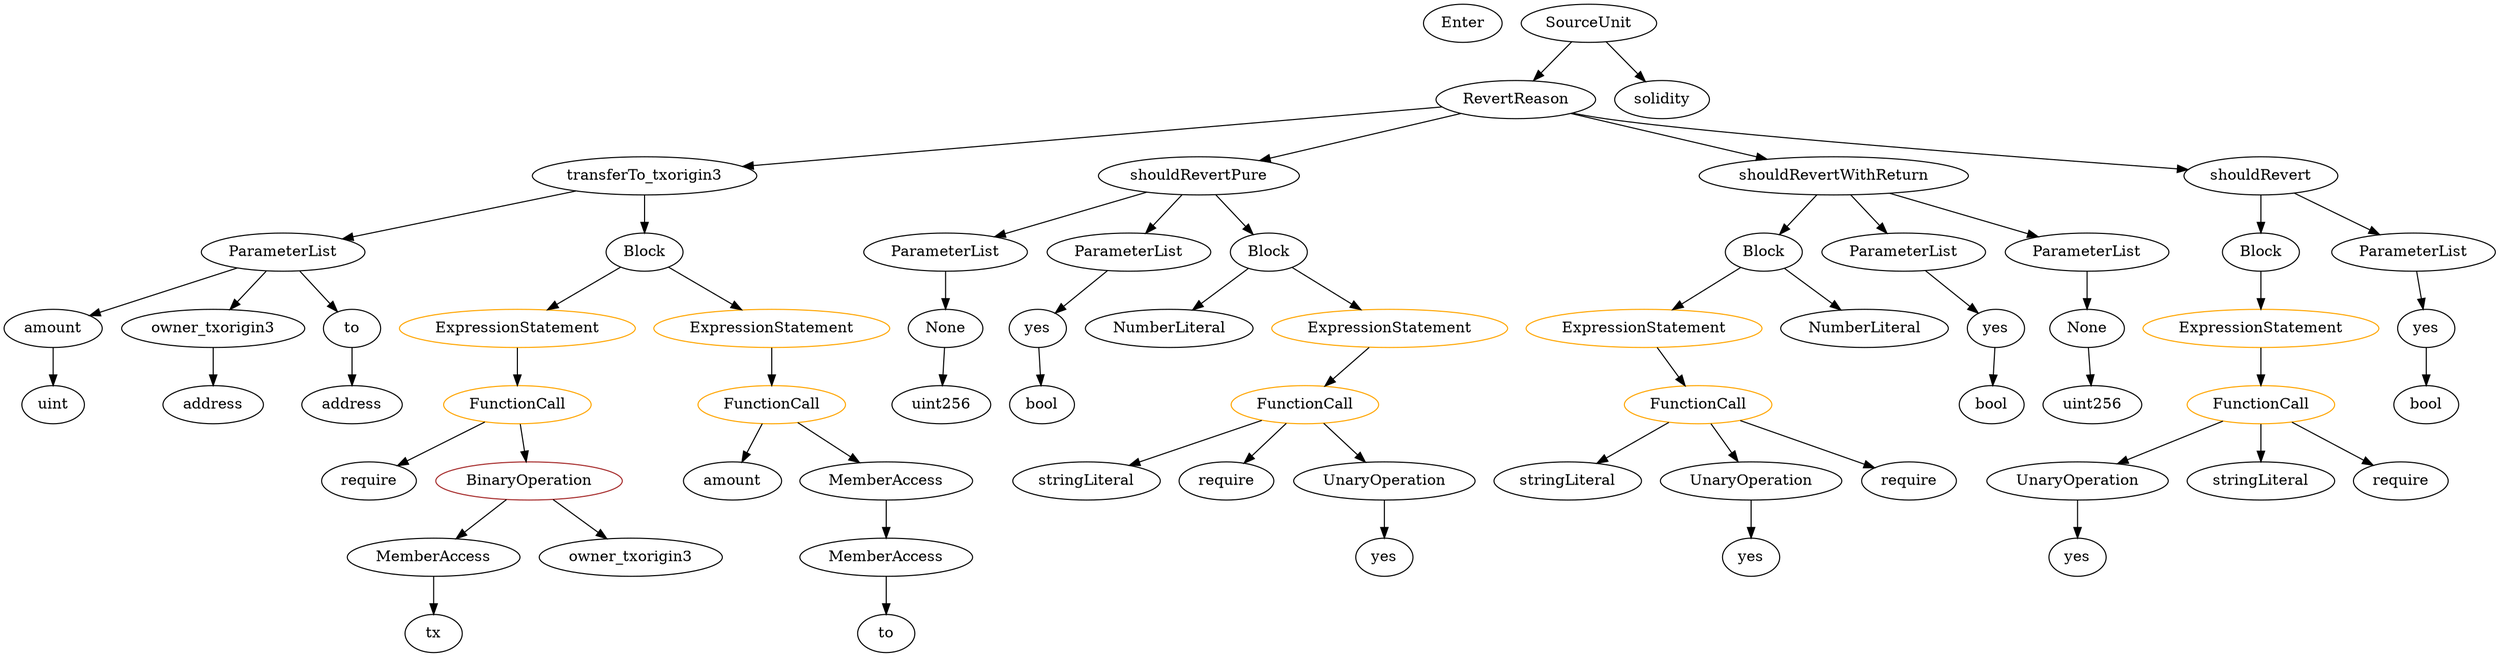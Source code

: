 strict digraph {
	graph [bb="0,0,1977.6,612"];
	node [label="\N"];
	Enter	[height=0.5,
		pos="1160.1,594",
		width=0.83628];
	UnaryOperation_Unnamed	[color=black,
		height=0.5,
		label=UnaryOperation,
		pos="1652.1,162",
		width=1.9452];
	Identifier_yes	[color=black,
		height=0.5,
		label=yes,
		pos="1652.1,90",
		width=0.75];
	UnaryOperation_Unnamed -> Identifier_yes	[pos="e,1652.1,108.1 1652.1,143.7 1652.1,136.41 1652.1,127.73 1652.1,119.54"];
	ElementaryTypeName_uint	[color=black,
		height=0.5,
		label=uint,
		pos="38.09,234",
		width=0.75];
	FunctionCall_Unnamed_4	[color=orange,
		height=0.5,
		label=FunctionCall,
		pos="1035.1,234",
		width=1.6125];
	stringLiteral_Unnamed_2	[color=black,
		height=0.5,
		label=stringLiteral,
		pos="865.09,162",
		width=1.5016];
	FunctionCall_Unnamed_4 -> stringLiteral_Unnamed_2	[pos="e,898.16,176.62 1001.1,219 974.55,208.07 937.46,192.8 908.72,180.97"];
	Identifier_require_3	[color=black,
		height=0.5,
		label=require,
		pos="973.09,162",
		width=1.0026];
	FunctionCall_Unnamed_4 -> Identifier_require_3	[pos="e,987.25,178.99 1020.4,216.41 1012.7,207.74 1003.2,196.97 994.68,187.38"];
	UnaryOperation_Unnamed_2	[color=black,
		height=0.5,
		label=UnaryOperation,
		pos="1097.1,162",
		width=1.9452];
	FunctionCall_Unnamed_4 -> UnaryOperation_Unnamed_2	[pos="e,1082.1,179.96 1049.8,216.41 1057.2,208.08 1066.3,197.8 1074.5,188.49"];
	ElementaryTypeName_bool_1	[color=black,
		height=0.5,
		label=bool,
		pos="1576.1,234",
		width=0.76697];
	FunctionCall_Unnamed	[color=orange,
		height=0.5,
		label=FunctionCall,
		pos="1794.1,234",
		width=1.6125];
	FunctionCall_Unnamed -> UnaryOperation_Unnamed	[pos="e,1683.1,178.31 1764,218.15 1743.5,208.04 1716,194.51 1693.5,183.39"];
	stringLiteral_Unnamed	[color=black,
		height=0.5,
		label=stringLiteral,
		pos="1794.1,162",
		width=1.5016];
	FunctionCall_Unnamed -> stringLiteral_Unnamed	[pos="e,1794.1,180.1 1794.1,215.7 1794.1,208.41 1794.1,199.73 1794.1,191.54"];
	Identifier_require	[color=black,
		height=0.5,
		label=require,
		pos="1902.1,162",
		width=1.0026];
	FunctionCall_Unnamed -> Identifier_require	[pos="e,1880.9,176.76 1818.3,217.29 1834,207.11 1854.6,193.77 1871.4,182.86"];
	Block_Unnamed	[color=black,
		height=0.5,
		label=Block,
		pos="1794.1,378",
		width=0.90558];
	ExpressionStatement_Unnamed	[color=orange,
		height=0.5,
		label=ExpressionStatement,
		pos="1794.1,306",
		width=2.458];
	Block_Unnamed -> ExpressionStatement_Unnamed	[pos="e,1794.1,324.1 1794.1,359.7 1794.1,352.41 1794.1,343.73 1794.1,335.54"];
	ElementaryTypeName_uint256_1	[color=black,
		height=0.5,
		label=uint256,
		pos="744.09,234",
		width=1.0442];
	Identifier_require_2	[color=black,
		height=0.5,
		label=require,
		pos="305.09,162",
		width=1.0026];
	Parameter_amount	[color=black,
		height=0.5,
		label=amount,
		pos="38.09,306",
		width=1.0581];
	Parameter_amount -> ElementaryTypeName_uint	[pos="e,38.09,252.1 38.09,287.7 38.09,280.41 38.09,271.73 38.09,263.54"];
	ExpressionStatement_Unnamed_2	[color=orange,
		height=0.5,
		label=ExpressionStatement,
		pos="414.09,306",
		width=2.458];
	FunctionCall_Unnamed_2	[color=orange,
		height=0.5,
		label=FunctionCall,
		pos="414.09,234",
		width=1.6125];
	ExpressionStatement_Unnamed_2 -> FunctionCall_Unnamed_2	[pos="e,414.09,252.1 414.09,287.7 414.09,280.41 414.09,271.73 414.09,263.54"];
	ContractDefinition_RevertReason	[color=black,
		height=0.5,
		label=RevertReason,
		pos="1201.1,522",
		width=1.7511];
	FunctionDefinition_transferTo_txorigin3	[color=black,
		height=0.5,
		label=transferTo_txorigin3,
		pos="511.09,450",
		width=2.4164];
	ContractDefinition_RevertReason -> FunctionDefinition_transferTo_txorigin3	[pos="e,587.87,458.79 1142.3,515.03 1020.9,502.72 742.15,474.44 599.19,459.94"];
	FunctionDefinition_shouldRevertPure	[color=black,
		height=0.5,
		label=shouldRevertPure,
		pos="943.09,450",
		width=2.1392];
	ContractDefinition_RevertReason -> FunctionDefinition_shouldRevertPure	[pos="e,992.02,464.27 1156.4,508.89 1114,497.37 1049.8,479.96 1002.9,467.24"];
	FunctionDefinition_shouldRevertWithReturn	[color=black,
		height=0.5,
		label=shouldRevertWithReturn,
		pos="1460.1,450",
		width=2.86];
	ContractDefinition_RevertReason -> FunctionDefinition_shouldRevertWithReturn	[pos="e,1406,465.63 1245.9,508.89 1287.1,497.77 1348.5,481.15 1395.1,468.57"];
	FunctionDefinition_shouldRevert	[color=black,
		height=0.5,
		label=shouldRevert,
		pos="1794.1,450",
		width=1.6679];
	ContractDefinition_RevertReason -> FunctionDefinition_shouldRevert	[pos="e,1737,455.86 1247,509.22 1255.6,507.27 1264.6,505.43 1273.1,504 1358.4,489.65 1604.9,467.33 1725.7,456.84"];
	ParameterList_Unnamed_3	[color=black,
		height=0.5,
		label=ParameterList,
		pos="223.09,378",
		width=1.7095];
	FunctionDefinition_transferTo_txorigin3 -> ParameterList_Unnamed_3	[pos="e,269.19,390.2 456.24,435.67 405.87,423.43 331.5,405.35 280.37,392.92"];
	Block_Unnamed_2	[color=black,
		height=0.5,
		label=Block,
		pos="511.09,378",
		width=0.90558];
	FunctionDefinition_transferTo_txorigin3 -> Block_Unnamed_2	[pos="e,511.09,396.1 511.09,431.7 511.09,424.41 511.09,415.73 511.09,407.54"];
	ElementaryTypeName_bool_2	[color=black,
		height=0.5,
		label=bool,
		pos="827.09,234",
		width=0.76697];
	Identifier_tx	[color=black,
		height=0.5,
		label=tx,
		pos="338.09,18",
		width=0.75];
	NumberLiteral_Unnamed_1	[color=black,
		height=0.5,
		label=NumberLiteral,
		pos="934.09,306",
		width=1.765];
	ElementaryTypeName_bool	[color=black,
		height=0.5,
		label=bool,
		pos="1927.1,234",
		width=0.76697];
	ExpressionStatement_Unnamed_4	[color=orange,
		height=0.5,
		label=ExpressionStatement,
		pos="1104.1,306",
		width=2.458];
	ExpressionStatement_Unnamed_4 -> FunctionCall_Unnamed_4	[pos="e,1051.2,251.31 1087.4,288.05 1078.9,279.42 1068.4,268.76 1059,259.27"];
	ExpressionStatement_Unnamed_1	[color=orange,
		height=0.5,
		label=ExpressionStatement,
		pos="1299.1,306",
		width=2.458];
	FunctionCall_Unnamed_1	[color=orange,
		height=0.5,
		label=FunctionCall,
		pos="1340.1,234",
		width=1.6125];
	ExpressionStatement_Unnamed_1 -> FunctionCall_Unnamed_1	[pos="e,1330.1,252.1 1309.2,287.7 1313.8,279.9 1319.3,270.51 1324.4,261.83"];
	Identifier_yes_1	[color=black,
		height=0.5,
		label=yes,
		pos="1381.1,90",
		width=0.75];
	NumberLiteral_Unnamed	[color=black,
		height=0.5,
		label=NumberLiteral,
		pos="1469.1,306",
		width=1.765];
	ParameterList_Unnamed_3 -> Parameter_amount	[pos="e,67.27,318.04 186.54,363.17 155.13,351.29 109.93,334.18 77.675,321.98"];
	Parameter_owner_txorigin3	[color=black,
		height=0.5,
		label=owner_txorigin3,
		pos="165.09,306",
		width=1.9729];
	ParameterList_Unnamed_3 -> Parameter_owner_txorigin3	[pos="e,179,323.79 209.05,360.05 202.21,351.8 193.84,341.7 186.25,332.54"];
	Parameter_to	[color=black,
		height=0.5,
		label=to,
		pos="281.09,306",
		width=0.75];
	ParameterList_Unnamed_3 -> Parameter_to	[pos="e,268.37,322.36 237.13,360.05 244.35,351.35 253.26,340.59 261.18,331.03"];
	Block_Unnamed_1	[color=black,
		height=0.5,
		label=Block,
		pos="1404.1,378",
		width=0.90558];
	Block_Unnamed_1 -> ExpressionStatement_Unnamed_1	[pos="e,1324.1,323.67 1383.8,363.5 1369.6,354 1350.2,341.06 1333.5,329.95"];
	Block_Unnamed_1 -> NumberLiteral_Unnamed	[pos="e,1453.8,323.47 1418.5,361.46 1426.6,352.74 1436.9,341.65 1446.1,331.76"];
	PragmaDirective_solidity	[color=black,
		height=0.5,
		label=solidity,
		pos="1320.1,522",
		width=1.0442];
	stringLiteral_Unnamed_1	[color=black,
		height=0.5,
		label=stringLiteral,
		pos="1239.1,162",
		width=1.5016];
	ElementaryTypeName_address_1	[color=black,
		height=0.5,
		label=address,
		pos="165.09,234",
		width=1.0996];
	Parameter_owner_txorigin3 -> ElementaryTypeName_address_1	[pos="e,165.09,252.1 165.09,287.7 165.09,280.41 165.09,271.73 165.09,263.54"];
	FunctionCall_Unnamed_2 -> Identifier_require_2	[pos="e,326.52,176.76 389.63,217.29 373.78,207.11 353.01,193.77 336.02,182.86"];
	BinaryOperation_Unnamed	[color=brown,
		height=0.5,
		label=BinaryOperation,
		pos="431.09,162",
		width=1.9867];
	FunctionCall_Unnamed_2 -> BinaryOperation_Unnamed	[pos="e,426.94,180.1 418.29,215.7 420.08,208.32 422.22,199.52 424.23,191.25"];
	MemberAccess_Unnamed	[color=black,
		height=0.5,
		label=MemberAccess,
		pos="338.09,90",
		width=1.9174];
	BinaryOperation_Unnamed -> MemberAccess_Unnamed	[pos="e,359.97,107.47 409.05,144.41 397.12,135.43 382.19,124.19 369.1,114.34"];
	Identifier_owner_txorigin3	[color=black,
		height=0.5,
		label=owner_txorigin3,
		pos="496.09,90",
		width=1.9729];
	BinaryOperation_Unnamed -> Identifier_owner_txorigin3	[pos="e,480.5,107.79 446.82,144.05 454.65,135.63 464.26,125.28 472.91,115.97"];
	ExpressionStatement_Unnamed_3	[color=orange,
		height=0.5,
		label=ExpressionStatement,
		pos="609.09,306",
		width=2.458];
	FunctionCall_Unnamed_3	[color=orange,
		height=0.5,
		label=FunctionCall,
		pos="609.09,234",
		width=1.6125];
	ExpressionStatement_Unnamed_3 -> FunctionCall_Unnamed_3	[pos="e,609.09,252.1 609.09,287.7 609.09,280.41 609.09,271.73 609.09,263.54"];
	Identifier_amount	[color=black,
		height=0.5,
		label=amount,
		pos="576.09,162",
		width=1.0581];
	ParameterList_Unnamed_1	[color=black,
		height=0.5,
		label=ParameterList,
		pos="1516.1,378",
		width=1.7095];
	Parameter_yes_1	[color=black,
		height=0.5,
		label=yes,
		pos="1578.1,306",
		width=0.75];
	ParameterList_Unnamed_1 -> Parameter_yes_1	[pos="e,1564.9,321.89 1531.1,360.05 1539,351.13 1548.8,340.06 1557.4,330.33"];
	FunctionCall_Unnamed_1 -> stringLiteral_Unnamed_1	[pos="e,1261.6,178.58 1317.2,217.12 1303.5,207.65 1286,195.5 1271,185.11"];
	UnaryOperation_Unnamed_1	[color=black,
		height=0.5,
		label=UnaryOperation,
		pos="1381.1,162",
		width=1.9452];
	FunctionCall_Unnamed_1 -> UnaryOperation_Unnamed_1	[pos="e,1371,180.28 1350,216.05 1354.6,208.26 1360.1,198.82 1365.2,190.08"];
	Identifier_require_1	[color=black,
		height=0.5,
		label=require,
		pos="1505.1,162",
		width=1.0026];
	FunctionCall_Unnamed_1 -> Identifier_require_1	[pos="e,1478.3,174.37 1373.5,218.83 1400.9,207.22 1439.6,190.78 1468,178.75"];
	ParameterList_Unnamed_5	[color=black,
		height=0.5,
		label=ParameterList,
		pos="746.09,378",
		width=1.7095];
	FunctionDefinition_shouldRevertPure -> ParameterList_Unnamed_5	[pos="e,784.18,392.54 902.27,434.5 871.09,423.41 827.99,408.1 794.96,396.37"];
	ParameterList_Unnamed_4	[color=black,
		height=0.5,
		label=ParameterList,
		pos="887.09,378",
		width=1.7095];
	FunctionDefinition_shouldRevertPure -> ParameterList_Unnamed_4	[pos="e,900.52,395.79 929.53,432.05 922.93,423.8 914.85,413.7 907.52,404.54"];
	Block_Unnamed_3	[color=black,
		height=0.5,
		label=Block,
		pos="999.09,378",
		width=0.90558];
	FunctionDefinition_shouldRevertPure -> Block_Unnamed_3	[pos="e,986.43,394.83 956.65,432.05 963.44,423.56 971.81,413.11 979.3,403.73"];
	Parameter_None	[color=black,
		height=0.5,
		label=None,
		pos="1657.1,306",
		width=0.85014];
	ElementaryTypeName_uint256	[color=black,
		height=0.5,
		label=uint256,
		pos="1659.1,234",
		width=1.0442];
	Parameter_None -> ElementaryTypeName_uint256	[pos="e,1658.6,252.1 1657.6,287.7 1657.8,280.41 1658,271.73 1658.3,263.54"];
	Parameter_None_1	[color=black,
		height=0.5,
		label=None,
		pos="746.09,306",
		width=0.85014];
	ParameterList_Unnamed_5 -> Parameter_None_1	[pos="e,746.09,324.1 746.09,359.7 746.09,352.41 746.09,343.73 746.09,335.54"];
	ParameterList_Unnamed	[color=black,
		height=0.5,
		label=ParameterList,
		pos="1916.1,378",
		width=1.7095];
	Parameter_yes	[color=black,
		height=0.5,
		label=yes,
		pos="1927.1,306",
		width=0.75];
	ParameterList_Unnamed -> Parameter_yes	[pos="e,1924.4,324.1 1918.8,359.7 1920,352.32 1921.4,343.52 1922.7,335.25"];
	ExpressionStatement_Unnamed -> FunctionCall_Unnamed	[pos="e,1794.1,252.1 1794.1,287.7 1794.1,280.41 1794.1,271.73 1794.1,263.54"];
	MemberAccess_Unnamed_1	[color=black,
		height=0.5,
		label=MemberAccess,
		pos="701.09,162",
		width=1.9174];
	MemberAccess_Unnamed_2	[color=black,
		height=0.5,
		label=MemberAccess,
		pos="701.09,90",
		width=1.9174];
	MemberAccess_Unnamed_1 -> MemberAccess_Unnamed_2	[pos="e,701.09,108.1 701.09,143.7 701.09,136.41 701.09,127.73 701.09,119.54"];
	Parameter_yes -> ElementaryTypeName_bool	[pos="e,1927.1,252.1 1927.1,287.7 1927.1,280.41 1927.1,271.73 1927.1,263.54"];
	Parameter_yes_1 -> ElementaryTypeName_bool_1	[pos="e,1576.6,252.1 1577.6,287.7 1577.4,280.41 1577.1,271.73 1576.9,263.54"];
	MemberAccess_Unnamed -> Identifier_tx	[pos="e,338.09,36.104 338.09,71.697 338.09,64.407 338.09,55.726 338.09,47.536"];
	Identifier_to	[color=black,
		height=0.5,
		label=to,
		pos="701.09,18",
		width=0.75];
	MemberAccess_Unnamed_2 -> Identifier_to	[pos="e,701.09,36.104 701.09,71.697 701.09,64.407 701.09,55.726 701.09,47.536"];
	Parameter_yes_2	[color=black,
		height=0.5,
		label=yes,
		pos="825.09,306",
		width=0.75];
	ParameterList_Unnamed_4 -> Parameter_yes_2	[pos="e,838.28,321.89 872.08,360.05 864.18,351.13 854.37,340.06 845.76,330.33"];
	Identifier_yes_2	[color=black,
		height=0.5,
		label=yes,
		pos="1097.1,90",
		width=0.75];
	UnaryOperation_Unnamed_2 -> Identifier_yes_2	[pos="e,1097.1,108.1 1097.1,143.7 1097.1,136.41 1097.1,127.73 1097.1,119.54"];
	ElementaryTypeName_address	[color=black,
		height=0.5,
		label=address,
		pos="281.09,234",
		width=1.0996];
	SourceUnit_Unnamed	[color=black,
		height=0.5,
		label=SourceUnit,
		pos="1261.1,594",
		width=1.46];
	SourceUnit_Unnamed -> ContractDefinition_RevertReason	[pos="e,1215.6,539.96 1246.9,576.41 1239.7,568.08 1230.9,557.8 1222.9,548.49"];
	SourceUnit_Unnamed -> PragmaDirective_solidity	[pos="e,1306.6,538.99 1275.1,576.41 1282.3,567.83 1291.3,557.19 1299.3,547.67"];
	UnaryOperation_Unnamed_1 -> Identifier_yes_1	[pos="e,1381.1,108.1 1381.1,143.7 1381.1,136.41 1381.1,127.73 1381.1,119.54"];
	FunctionDefinition_shouldRevertWithReturn -> Block_Unnamed_1	[pos="e,1416.6,394.67 1446.2,431.7 1439.4,423.19 1431.1,412.8 1423.7,403.5"];
	FunctionDefinition_shouldRevertWithReturn -> ParameterList_Unnamed_1	[pos="e,1502.8,395.62 1473.9,431.7 1480.5,423.52 1488.4,413.6 1495.6,404.58"];
	ParameterList_Unnamed_2	[color=black,
		height=0.5,
		label=ParameterList,
		pos="1657.1,378",
		width=1.7095];
	FunctionDefinition_shouldRevertWithReturn -> ParameterList_Unnamed_2	[pos="e,1619,392.53 1504.3,433.29 1535.1,422.33 1576.3,407.7 1608.2,396.38"];
	Block_Unnamed_2 -> ExpressionStatement_Unnamed_2	[pos="e,437.32,323.76 491.93,363.17 478.94,353.8 461.46,341.19 446.36,330.29"];
	Block_Unnamed_2 -> ExpressionStatement_Unnamed_3	[pos="e,585.62,323.76 530.45,363.17 543.57,353.8 561.23,341.19 576.49,330.29"];
	Parameter_None_1 -> ElementaryTypeName_uint256_1	[pos="e,744.58,252.1 745.6,287.7 745.39,280.41 745.14,271.73 744.91,263.54"];
	FunctionCall_Unnamed_3 -> Identifier_amount	[pos="e,583.93,179.62 600.93,215.7 597.28,207.95 592.89,198.64 588.83,190.02"];
	FunctionCall_Unnamed_3 -> MemberAccess_Unnamed_1	[pos="e,679.34,179.55 629.97,217.12 641.94,208 657.19,196.4 670.5,186.28"];
	Block_Unnamed_3 -> NumberLiteral_Unnamed_1	[pos="e,949.38,323.47 984.66,361.46 976.56,352.74 966.27,341.65 957.08,331.76"];
	Block_Unnamed_3 -> ExpressionStatement_Unnamed_4	[pos="e,1079.1,323.67 1019.3,363.5 1033.6,354 1053,341.06 1069.7,329.95"];
	Parameter_to -> ElementaryTypeName_address	[pos="e,281.09,252.1 281.09,287.7 281.09,280.41 281.09,271.73 281.09,263.54"];
	Parameter_yes_2 -> ElementaryTypeName_bool_2	[pos="e,826.6,252.1 825.58,287.7 825.79,280.41 826.04,271.73 826.27,263.54"];
	ParameterList_Unnamed_2 -> Parameter_None	[pos="e,1657.1,324.1 1657.1,359.7 1657.1,352.41 1657.1,343.73 1657.1,335.54"];
	FunctionDefinition_shouldRevert -> Block_Unnamed	[pos="e,1794.1,396.1 1794.1,431.7 1794.1,424.41 1794.1,415.73 1794.1,407.54"];
	FunctionDefinition_shouldRevert -> ParameterList_Unnamed	[pos="e,1889.1,394.49 1821.2,433.46 1838.2,423.68 1860.5,410.91 1879.1,400.2"];
}
